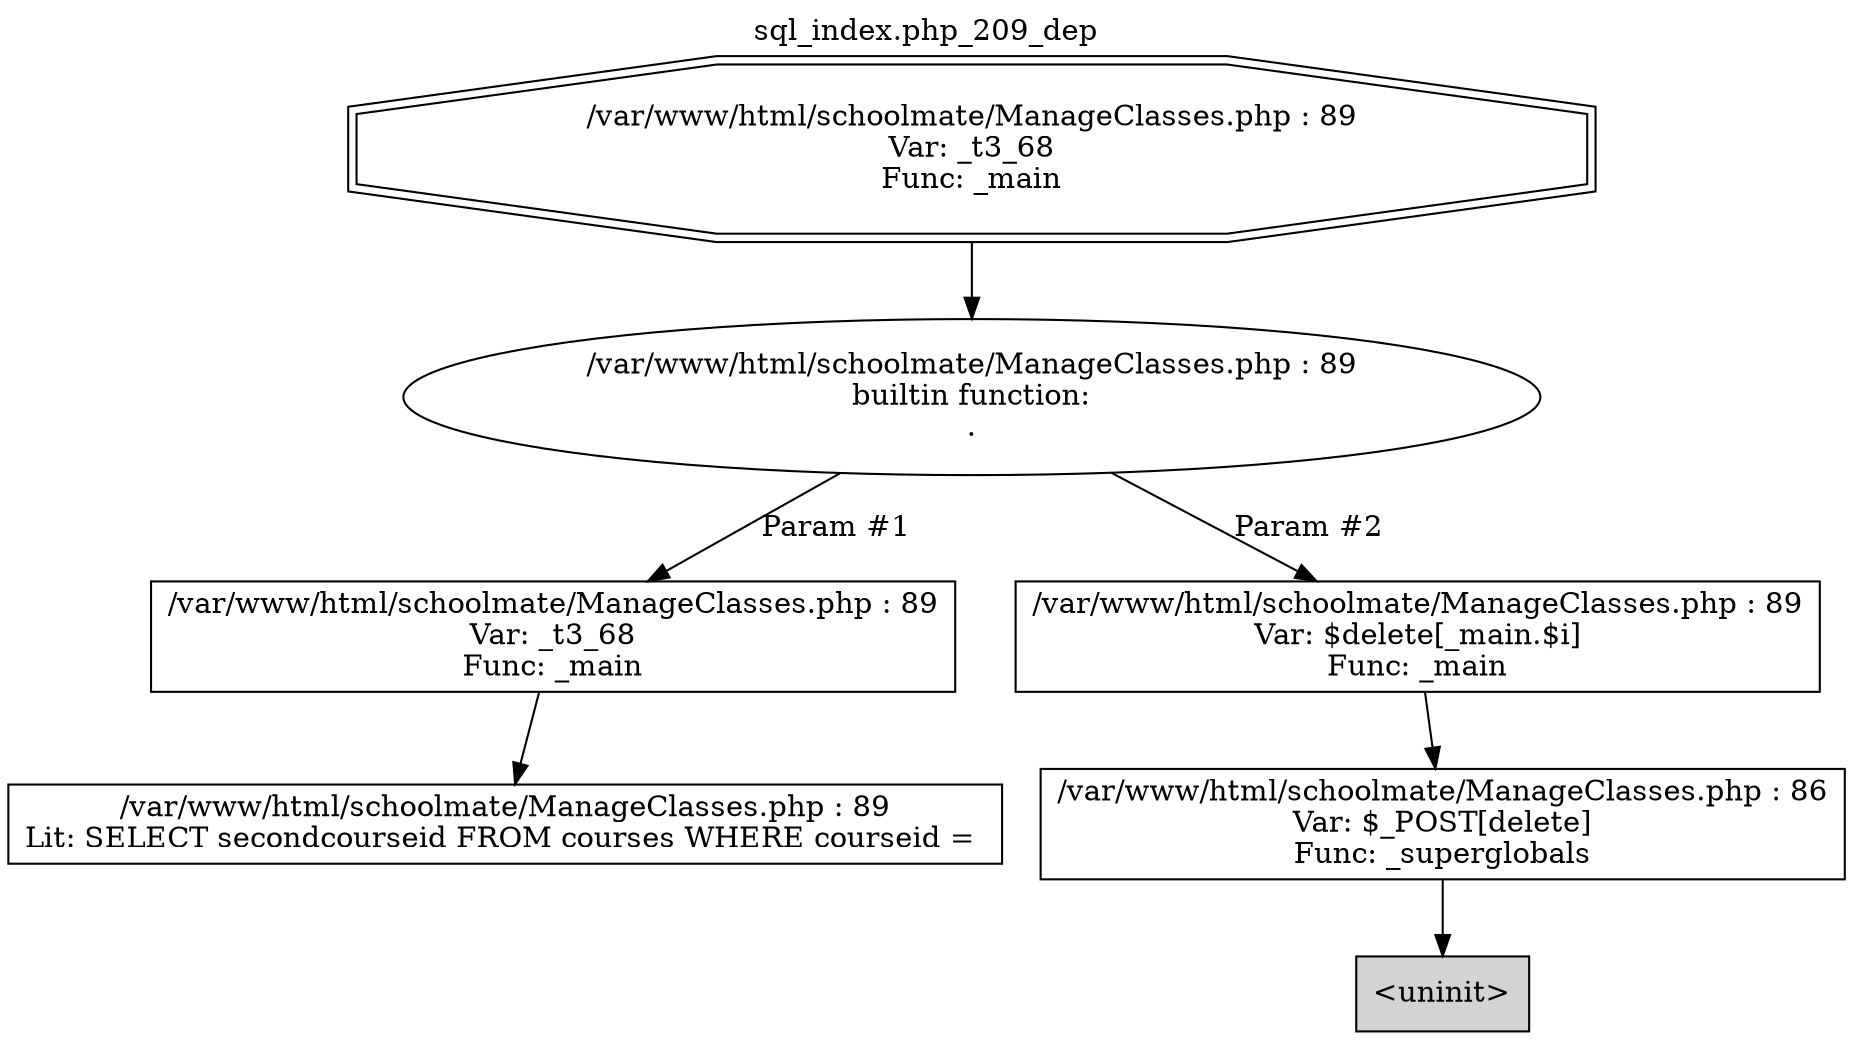 digraph cfg {
  label="sql_index.php_209_dep";
  labelloc=t;
  n1 [shape=doubleoctagon, label="/var/www/html/schoolmate/ManageClasses.php : 89\nVar: _t3_68\nFunc: _main\n"];
  n2 [shape=ellipse, label="/var/www/html/schoolmate/ManageClasses.php : 89\nbuiltin function:\n.\n"];
  n3 [shape=box, label="/var/www/html/schoolmate/ManageClasses.php : 89\nVar: _t3_68\nFunc: _main\n"];
  n4 [shape=box, label="/var/www/html/schoolmate/ManageClasses.php : 89\nLit: SELECT secondcourseid FROM courses WHERE courseid = \n"];
  n5 [shape=box, label="/var/www/html/schoolmate/ManageClasses.php : 89\nVar: $delete[_main.$i]\nFunc: _main\n"];
  n6 [shape=box, label="/var/www/html/schoolmate/ManageClasses.php : 86\nVar: $_POST[delete]\nFunc: _superglobals\n"];
  n7 [shape=box, label="<uninit>",style=filled];
  n1 -> n2;
  n3 -> n4;
  n2 -> n3[label="Param #1"];
  n2 -> n5[label="Param #2"];
  n6 -> n7;
  n5 -> n6;
}
